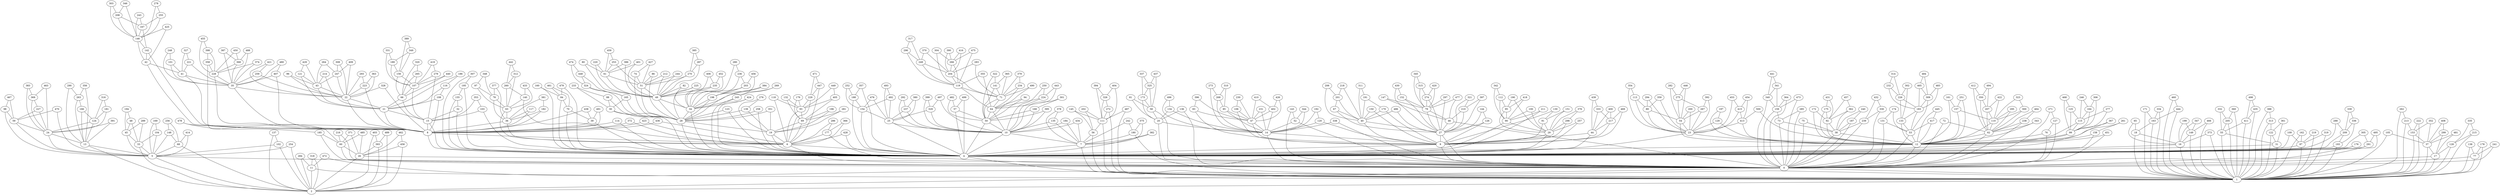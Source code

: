 strict graph G {
0;
1;
2;
4;
5;
6;
7;
8;
9;
10;
11;
12;
13;
14;
15;
16;
17;
18;
19;
20;
21;
22;
23;
24;
25;
26;
27;
28;
29;
30;
31;
32;
33;
34;
35;
36;
37;
38;
39;
40;
41;
42;
43;
44;
45;
46;
47;
48;
49;
50;
51;
52;
53;
54;
55;
56;
57;
58;
59;
60;
61;
62;
63;
64;
65;
66;
67;
68;
69;
70;
71;
72;
73;
74;
75;
76;
77;
78;
79;
80;
81;
82;
83;
84;
85;
86;
87;
88;
89;
90;
91;
92;
93;
94;
95;
96;
97;
98;
99;
100;
101;
102;
103;
104;
105;
106;
107;
108;
109;
110;
111;
112;
113;
114;
115;
116;
117;
118;
119;
120;
121;
122;
123;
124;
125;
126;
127;
128;
129;
130;
131;
132;
133;
134;
135;
136;
137;
138;
139;
140;
141;
142;
143;
144;
145;
146;
147;
148;
149;
150;
151;
152;
153;
154;
155;
156;
157;
158;
159;
160;
161;
162;
163;
164;
165;
166;
167;
168;
169;
170;
171;
172;
173;
174;
175;
176;
177;
178;
179;
180;
181;
182;
183;
184;
185;
186;
187;
188;
189;
190;
191;
192;
193;
194;
195;
196;
197;
198;
199;
200;
201;
202;
203;
204;
205;
206;
207;
208;
209;
210;
211;
212;
213;
214;
215;
216;
217;
218;
219;
220;
221;
222;
223;
224;
225;
226;
227;
228;
229;
230;
231;
232;
233;
234;
235;
236;
237;
238;
239;
240;
241;
242;
243;
244;
245;
246;
247;
248;
249;
250;
251;
252;
253;
254;
255;
256;
257;
258;
259;
260;
261;
262;
263;
264;
265;
266;
267;
268;
269;
270;
271;
272;
273;
274;
275;
276;
277;
278;
279;
280;
281;
282;
283;
284;
285;
286;
287;
288;
289;
290;
291;
292;
293;
294;
295;
296;
297;
298;
299;
300;
301;
302;
303;
304;
305;
306;
307;
308;
309;
310;
311;
312;
313;
314;
315;
316;
317;
318;
319;
320;
321;
322;
323;
324;
325;
326;
327;
328;
329;
330;
331;
332;
333;
334;
335;
336;
337;
338;
339;
340;
341;
342;
343;
344;
345;
346;
347;
348;
349;
350;
351;
352;
353;
354;
355;
356;
357;
358;
359;
360;
361;
362;
363;
364;
365;
366;
367;
368;
369;
370;
371;
372;
373;
374;
375;
376;
377;
378;
379;
380;
381;
382;
383;
384;
385;
386;
387;
388;
389;
390;
391;
392;
393;
394;
395;
396;
397;
398;
399;
400;
401;
402;
403;
404;
405;
406;
407;
408;
409;
410;
411;
412;
413;
414;
415;
416;
417;
418;
419;
420;
421;
422;
423;
424;
425;
426;
427;
428;
429;
430;
431;
432;
433;
434;
435;
436;
437;
438;
439;
440;
441;
442;
443;
444;
445;
446;
447;
448;
449;
450;
451;
452;
453;
454;
455;
456;
457;
458;
459;
460;
461;
462;
463;
464;
465;
466;
467;
468;
469;
470;
471;
472;
473;
474;
475;
476;
477;
478;
479;
480;
481;
482;
483;
484;
485;
486;
487;
488;
489;
490;
491;
492;
493;
494;
495;
496;
497;
498;
499;
500;
415 -- 23;
202 -- 56;
105 -- 37;
392 -- 23;
287 -- 270;
357 -- 4;
76 -- 0;
356 -- 263;
404 -- 326;
88 -- 30;
386 -- 49;
273 -- 14;
135 -- 7;
299 -- 17;
348 -- 97;
423 -- 6;
443 -- 64;
464 -- 238;
192 -- 120;
365 -- 141;
93 -- 69;
217 -- 9;
186 -- 21;
488 -- 368;
388 -- 313;
36 -- 6;
137 -- 2;
176 -- 4;
198 -- 28;
455 -- 228;
268 -- 85;
408 -- 37;
236 -- 34;
113 -- 23;
182 -- 8;
425 -- 146;
198 -- 34;
330 -- 239;
88 -- 28;
391 -- 13;
184 -- 10;
0 -- 1;
254 -- 2;
317 -- 249;
469 -- 217;
318 -- 2;
150 -- 40;
368 -- 228;
160 -- 84;
208 -- 146;
313 -- 122;
93 -- 6;
327 -- 41;
469 -- 9;
184 -- 7;
298 -- 9;
33 -- 2;
227 -- 24;
114 -- 4;
481 -- 37;
435 -- 1;
310 -- 85;
71 -- 64;
179 -- 69;
327 -- 221;
475 -- 119;
119 -- 71;
382 -- 7;
10 -- 7;
46 -- 27;
347 -- 16;
11 -- 1;
286 -- 177;
390 -- 266;
315 -- 79;
56 -- 1;
389 -- 156;
332 -- 55;
141 -- 50;
204 -- 71;
451 -- 0;
30 -- 4;
258 -- 28;
148 -- 68;
126 -- 9;
152 -- 79;
332 -- 205;
281 -- 69;
305 -- 4;
94 -- 50;
344 -- 52;
272 -- 111;
355 -- 64;
337 -- 325;
406 -- 235;
445 -- 417;
497 -- 329;
45 -- 5;
196 -- 19;
253 -- 61;
249 -- 204;
201 -- 67;
120 -- 9;
127 -- 0;
318 -- 11;
319 -- 1;
61 -- 49;
346 -- 146;
269 -- 245;
428 -- 6;
99 -- 4;
293 -- 223;
99 -- 12;
138 -- 1;
246 -- 164;
313 -- 1;
437 -- 58;
330 -- 0;
435 -- 411;
121 -- 43;
206 -- 40;
270 -- 49;
335 -- 128;
64 -- 10;
500 -- 12;
90 -- 4;
162 -- 1;
193 -- 4;
101 -- 41;
345 -- 315;
60 -- 26;
107 -- 66;
329 -- 25;
417 -- 12;
16 -- 1;
104 -- 33;
58 -- 20;
401 -- 49;
138 -- 77;
359 -- 89;
82 -- 49;
406 -- 34;
43 -- 21;
366 -- 6;
380 -- 237;
463 -- 24;
339 -- 209;
387 -- 368;
77 -- 0;
49 -- 34;
197 -- 129;
289 -- 45;
312 -- 260;
55 -- 1;
188 -- 154;
229 -- 93;
243 -- 167;
245 -- 4;
315 -- 274;
424 -- 4;
417 -- 53;
444 -- 163;
369 -- 227;
161 -- 12;
36 -- 8;
338 -- 0;
165 -- 28;
11 -- 2;
439 -- 44;
183 -- 133;
341 -- 340;
112 -- 95;
195 -- 155;
254 -- 5;
484 -- 309;
494 -- 350;
81 -- 20;
219 -- 1;
123 -- 4;
232 -- 226;
291 -- 4;
392 -- 267;
228 -- 8;
337 -- 173;
160 -- 4;
251 -- 12;
139 -- 19;
117 -- 36;
130 -- 91;
301 -- 10;
370 -- 204;
340 -- 159;
170 -- 40;
185 -- 60;
306 -- 99;
343 -- 12;
241 -- 77;
385 -- 270;
395 -- 50;
134 -- 20;
163 -- 18;
476 -- 25;
405 -- 69;
323 -- 110;
257 -- 4;
427 -- 74;
89 -- 54;
134 -- 14;
31 -- 1;
351 -- 19;
377 -- 78;
92 -- 12;
308 -- 247;
373 -- 1;
261 -- 12;
383 -- 369;
133 -- 53;
143 -- 0;
482 -- 50;
346 -- 208;
132 -- 69;
393 -- 2;
491 -- 39;
189 -- 107;
206 -- 201;
158 -- 12;
447 -- 6;
83 -- 9;
329 -- 10;
106 -- 9;
351 -- 28;
372 -- 8;
203 -- 34;
57 -- 4;
141 -- 71;
144 -- 27;
66 -- 21;
285 -- 0;
365 -- 71;
55 -- 31;
207 -- 110;
256 -- 68;
358 -- 228;
147 -- 79;
362 -- 92;
18 -- 16;
448 -- 324;
194 -- 48;
472 -- 1;
131 -- 53;
215 -- 128;
412 -- 62;
264 -- 43;
216 -- 60;
247 -- 22;
28 -- 4;
413 -- 12;
152 -- 27;
426 -- 402;
17 -- 1;
263 -- 166;
157 -- 12;
218 -- 40;
208 -- 167;
333 -- 217;
398 -- 358;
473 -- 0;
149 -- 16;
223 -- 8;
436 -- 6;
443 -- 224;
371 -- 60;
61 -- 51;
280 -- 236;
276 -- 139;
31 -- 4;
398 -- 228;
62 -- 0;
218 -- 201;
314 -- 232;
360 -- 1;
49 -- 28;
96 -- 43;
266 -- 204;
299 -- 37;
441 -- 341;
409 -- 22;
238 -- 62;
386 -- 61;
56 -- 7;
171 -- 1;
224 -- 10;
7 -- 4;
10 -- 4;
490 -- 71;
326 -- 111;
250 -- 10;
48 -- 33;
232 -- 183;
115 -- 99;
311 -- 40;
407 -- 8;
102 -- 5;
394 -- 111;
183 -- 53;
20 -- 14;
168 -- 50;
98 -- 5;
263 -- 13;
286 -- 6;
226 -- 133;
159 -- 0;
66 -- 15;
104 -- 5;
131 -- 0;
195 -- 4;
309 -- 183;
193 -- 1;
485 -- 26;
71 -- 50;
253 -- 51;
244 -- 51;
0 -- 2;
499 -- 4;
110 -- 62;
229 -- 6;
225 -- 28;
189 -- 156;
204 -- 119;
463 -- 369;
199 -- 149;
362 -- 38;
456 -- 203;
75 -- 38;
484 -- 465;
440 -- 66;
175 -- 92;
499 -- 57;
91 -- 9;
496 -- 134;
15 -- 4;
326 -- 272;
108 -- 21;
414 -- 5;
212 -- 49;
427 -- 51;
438 -- 8;
62 -- 12;
478 -- 185;
304 -- 119;
431 -- 92;
118 -- 6;
92 -- 38;
375 -- 7;
47 -- 9;
307 -- 195;
449 -- 405;
320 -- 66;
361 -- 31;
24 -- 13;
70 -- 39;
367 -- 99;
433 -- 140;
461 -- 84;
278 -- 146;
52 -- 0;
29 -- 9;
400 -- 217;
220 -- 61;
211 -- 90;
459 -- 253;
1 -- 2;
413 -- 23;
174 -- 53;
442 -- 260;
265 -- 107;
434 -- 7;
345 -- 79;
67 -- 40;
298 -- 29;
136 -- 0;
107 -- 15;
500 -- 413;
331 -- 189;
80 -- 61;
20 -- 0;
6 -- 0;
21 -- 8;
103 -- 4;
223 -- 22;
73 -- 0;
498 -- 411;
273 -- 268;
271 -- 127;
491 -- 8;
173 -- 58;
275 -- 267;
13 -- 5;
116 -- 21;
97 -- 63;
350 -- 207;
112 -- 90;
258 -- 4;
227 -- 59;
235 -- 34;
74 -- 51;
334 -- 1;
477 -- 79;
111 -- 56;
72 -- 0;
279 -- 107;
495 -- 291;
4 -- 0;
271 -- 0;
187 -- 0;
248 -- 101;
402 -- 47;
480 -- 407;
319 -- 87;
231 -- 47;
278 -- 255;
76 -- 12;
234 -- 64;
159 -- 73;
305 -- 291;
52 -- 14;
472 -- 11;
41 -- 8;
32 -- 15;
458 -- 26;
340 -- 0;
69 -- 19;
35 -- 8;
297 -- 27;
252 -- 188;
411 -- 1;
284 -- 2;
199 -- 16;
450 -- 368;
8 -- 4;
292 -- 10;
341 -- 159;
211 -- 4;
397 -- 27;
250 -- 224;
54 -- 23;
132 -- 93;
432 -- 330;
266 -- 119;
410 -- 47;
69 -- 6;
73 -- 38;
470 -- 59;
473 -- 159;
7 -- 1;
222 -- 153;
420 -- 274;
316 -- 124;
454 -- 413;
252 -- 154;
37 -- 1;
324 -- 165;
381 -- 182;
333 -- 44;
297 -- 79;
173 -- 20;
311 -- 191;
349 -- 189;
383 -- 24;
384 -- 28;
86 -- 51;
344 -- 14;
12 -- 4;
331 -- 107;
34 -- 4;
339 -- 336;
87 -- 4;
97 -- 78;
487 -- 111;
292 -- 237;
448 -- 165;
124 -- 13;
434 -- 10;
126 -- 27;
145 -- 111;
37 -- 17;
19 -- 6;
389 -- 349;
201 -- 40;
498 -- 435;
290 -- 13;
44 -- 9;
100 -- 29;
154 -- 4;
59 -- 24;
261 -- 158;
207 -- 62;
309 -- 53;
489 -- 2;
483 -- 183;
60 -- 0;
70 -- 4;
248 -- 35;
178 -- 77;
240 -- 187;
388 -- 1;
180 -- 1;
259 -- 22;
464 -- 62;
407 -- 35;
124 -- 24;
349 -- 156;
492 -- 154;
480 -- 35;
462 -- 26;
77 -- 1;
142 -- 8;
288 -- 209;
53 -- 0;
431 -- 175;
78 -- 36;
476 -- 154;
231 -- 14;
430 -- 27;
439 -- 333;
40 -- 9;
385 -- 287;
481 -- 17;
381 -- 36;
106 -- 47;
80 -- 49;
213 -- 153;
239 -- 0;
68 -- 2;
394 -- 326;
290 -- 263;
478 -- 60;
28 -- 19;
46 -- 0;
446 -- 275;
445 -- 12;
367 -- 4;
416 -- 204;
146 -- 142;
325 -- 58;
117 -- 8;
489 -- 393;
209 -- 193;
167 -- 142;
403 -- 393;
289 -- 33;
63 -- 6;
474 -- 448;
458 -- 2;
396 -- 83;
436 -- 8;
440 -- 107;
354 -- 23;
115 -- 12;
363 -- 22;
376 -- 29;
468 -- 125;
304 -- 266;
303 -- 208;
416 -- 266;
237 -- 10;
467 -- 98;
236 -- 203;
135 -- 10;
255 -- 167;
438 -- 39;
450 -- 228;
50 -- 4;
212 -- 51;
338 -- 14;
45 -- 33;
243 -- 146;
13 -- 2;
256 -- 148;
171 -- 163;
12 -- 0;
246 -- 115;
274 -- 79;
202 -- 111;
86 -- 28;
380 -- 25;
497 -- 10;
149 -- 1;
302 -- 226;
459 -- 61;
370 -- 249;
191 -- 40;
275 -- 54;
425 -- 42;
430 -- 152;
147 -- 46;
174 -- 131;
233 -- 30;
409 -- 247;
122 -- 1;
357 -- 188;
302 -- 133;
277 -- 115;
378 -- 135;
382 -- 4;
419 -- 107;
411 -- 55;
65 -- 18;
82 -- 34;
109 -- 4;
39 -- 8;
188 -- 4;
378 -- 7;
432 -- 239;
190 -- 95;
133 -- 12;
214 -- 43;
85 -- 14;
23 -- 4;
111 -- 1;
128 -- 17;
15 -- 8;
169 -- 5;
200 -- 54;
143 -- 52;
364 -- 0;
274 -- 27;
368 -- 35;
486 -- 27;
29 -- 4;
308 -- 22;
140 -- 6;
155 -- 4;
226 -- 183;
153 -- 37;
372 -- 6;
179 -- 93;
294 -- 23;
228 -- 35;
79 -- 27;
391 -- 24;
233 -- 88;
213 -- 1;
238 -- 0;
376 -- 298;
110 -- 12;
324 -- 28;
116 -- 108;
169 -- 104;
14 -- 9;
312 -- 63;
483 -- 309;
396 -- 47;
495 -- 4;
449 -- 93;
98 -- 59;
421 -- 259;
479 -- 4;
185 -- 0;
122 -- 31;
268 -- 14;
22 -- 8;
155 -- 32;
33 -- 5;
94 -- 64;
181 -- 24;
214 -- 21;
144 -- 126;
221 -- 41;
4 -- 1;
95 -- 29;
230 -- 106;
479 -- 84;
114 -- 8;
210 -- 27;
285 -- 73;
314 -- 226;
72 -- 62;
18 -- 1;
242 -- 180;
196 -- 69;
89 -- 23;
405 -- 93;
466 -- 149;
240 -- 38;
27 -- 9;
272 -- 1;
379 -- 71;
410 -- 402;
142 -- 42;
47 -- 14;
269 -- 34;
322 -- 141;
59 -- 5;
310 -- 268;
255 -- 146;
399 -- 329;
415 -- 413;
442 -- 312;
172 -- 92;
87 -- 1;
276 -- 19;
423 -- 8;
40 -- 27;
127 -- 76;
306 -- 164;
348 -- 78;
496 -- 14;
105 -- 1;
293 -- 22;
245 -- 34;
176 -- 0;
328 -- 22;
369 -- 24;
377 -- 36;
395 -- 10;
335 -- 215;
424 -- 34;
9 -- 4;
78 -- 63;
166 -- 124;
282 -- 54;
296 -- 119;
343 -- 62;
19 -- 4;
403 -- 2;
234 -- 71;
156 -- 107;
353 -- 103;
437 -- 325;
34 -- 28;
5 -- 2;
219 -- 87;
43 -- 22;
247 -- 43;
291 -- 0;
17 -- 0;
125 -- 115;
151 -- 29;
283 -- 204;
209 -- 4;
366 -- 177;
161 -- 157;
41 -- 35;
321 -- 27;
375 -- 180;
239 -- 38;
474 -- 324;
95 -- 90;
493 -- 25;
26 -- 0;
321 -- 210;
101 -- 35;
178 -- 1;
301 -- 168;
119 -- 64;
260 -- 63;
85 -- 47;
8 -- 6;
67 -- 27;
360 -- 205;
363 -- 223;
457 -- 362;
237 -- 25;
300 -- 110;
421 -- 22;
493 -- 492;
419 -- 279;
180 -- 7;
456 -- 198;
39 -- 4;
118 -- 93;
27 -- 0;
205 -- 1;
100 -- 90;
181 -- 124;
317 -- 296;
282 -- 275;
461 -- 70;
462 -- 458;
145 -- 56;
260 -- 140;
283 -- 71;
129 -- 23;
220 -- 49;
336 -- 193;
165 -- 30;
320 -- 265;
352 -- 153;
482 -- 57;
485 -- 60;
215 -- 1;
65 -- 16;
347 -- 149;
210 -- 46;
51 -- 28;
83 -- 47;
187 -- 38;
225 -- 49;
374 -- 35;
384 -- 198;
64 -- 50;
328 -- 8;
465 -- 309;
401 -- 61;
166 -- 13;
194 -- 45;
68 -- 5;
42 -- 41;
23 -- 12;
167 -- 146;
128 -- 1;
25 -- 4;
79 -- 46;
51 -- 49;
404 -- 111;
490 -- 50;
465 -- 183;
444 -- 1;
352 -- 37;
453 -- 415;
280 -- 34;
284 -- 11;
203 -- 198;
296 -- 249;
267 -- 23;
325 -- 173;
475 -- 266;
90 -- 29;
264 -- 247;
74 -- 28;
9 -- 0;
322 -- 50;
414 -- 68;
350 -- 62;
182 -- 36;
359 -- 23;
151 -- 91;
262 -- 213;
364 -- 159;
418 -- 95;
429 -- 121;
25 -- 10;
130 -- 9;
358 -- 8;
390 -- 204;
466 -- 1;
140 -- 63;
408 -- 299;
488 -- 35;
418 -- 90;
492 -- 25;
230 -- 47;
26 -- 2;
373 -- 16;
387 -- 35;
53 -- 12;
259 -- 35;
353 -- 15;
139 -- 28;
35 -- 22;
91 -- 29;
356 -- 13;
58 -- 0;
262 -- 1;
467 -- 59;
287 -- 49;
457 -- 92;
316 -- 181;
123 -- 28;
129 -- 12;
460 -- 444;
402 -- 14;
224 -- 64;
294 -- 89;
429 -- 43;
397 -- 210;
137 -- 102;
38 -- 0;
379 -- 234;
84 -- 4;
455 -- 398;
468 -- 99;
109 -- 87;
446 -- 54;
486 -- 40;
54 -- 12;
216 -- 0;
471 -- 447;
336 -- 209;
460 -- 1;
157 -- 110;
136 -- 20;
150 -- 9;
30 -- 28;
57 -- 50;
270 -- 51;
48 -- 45;
288 -- 4;
125 -- 99;
177 -- 0;
156 -- 66;
42 -- 8;
355 -- 119;
96 -- 22;
14 -- 0;
334 -- 163;
295 -- 62;
235 -- 49;
447 -- 229;
487 -- 1;
162 -- 87;
300 -- 62;
191 -- 170;
154 -- 25;
38 -- 12;
267 -- 54;
412 -- 350;
50 -- 10;
102 -- 2;
244 -- 49;
200 -- 23;
108 -- 8;
354 -- 113;
148 -- 5;
295 -- 110;
6 -- 4;
452 -- 49;
190 -- 29;
146 -- 42;
63 -- 36;
441 -- 340;
452 -- 235;
422 -- 207;
121 -- 21;
164 -- 99;
168 -- 10;
22 -- 21;
221 -- 35;
222 -- 1;
16 -- 4;
241 -- 0;
453 -- 23;
470 -- 5;
307 -- 4;
81 -- 58;
281 -- 19;
5 -- 0;
205 -- 55;
265 -- 66;
393 -- 26;
172 -- 12;
113 -- 89;
164 -- 115;
451 -- 12;
170 -- 9;
186 -- 116;
120 -- 14;
251 -- 157;
21 -- 15;
494 -- 207;
103 -- 15;
420 -- 79;
175 -- 12;
249 -- 119;
371 -- 26;
257 -- 29;
158 -- 4;
217 -- 44;
279 -- 15;
342 -- 90;
426 -- 47;
197 -- 12;
428 -- 4;
277 -- 99;
303 -- 146;
323 -- 300;
400 -- 44;
374 -- 228;
361 -- 122;
44 -- 4;
32 -- 4;
454 -- 415;
192 -- 14;
84 -- 70;
433 -- 63;
242 -- 7;
24 -- 5;
422 -- 110;
153 -- 1;
399 -- 10;
163 -- 1;
177 -- 6;
471 -- 229;
75 -- 0;
342 -- 112;
477 -- 46;
}
